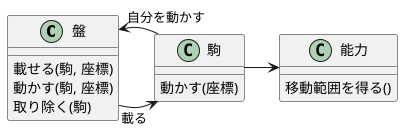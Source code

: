 @startuml

class 盤{
載せる(駒, 座標)
動かす(駒, 座標)
取り除く(駒)
}
class 駒{
動かす(座標)
}
class 能力{
移動範囲を得る()
}
盤 -> "載る" 駒
駒 -left-> "自分を動かす" 盤
'人 -left-> "動かす" 駒
駒 -right->  能力

@enduml